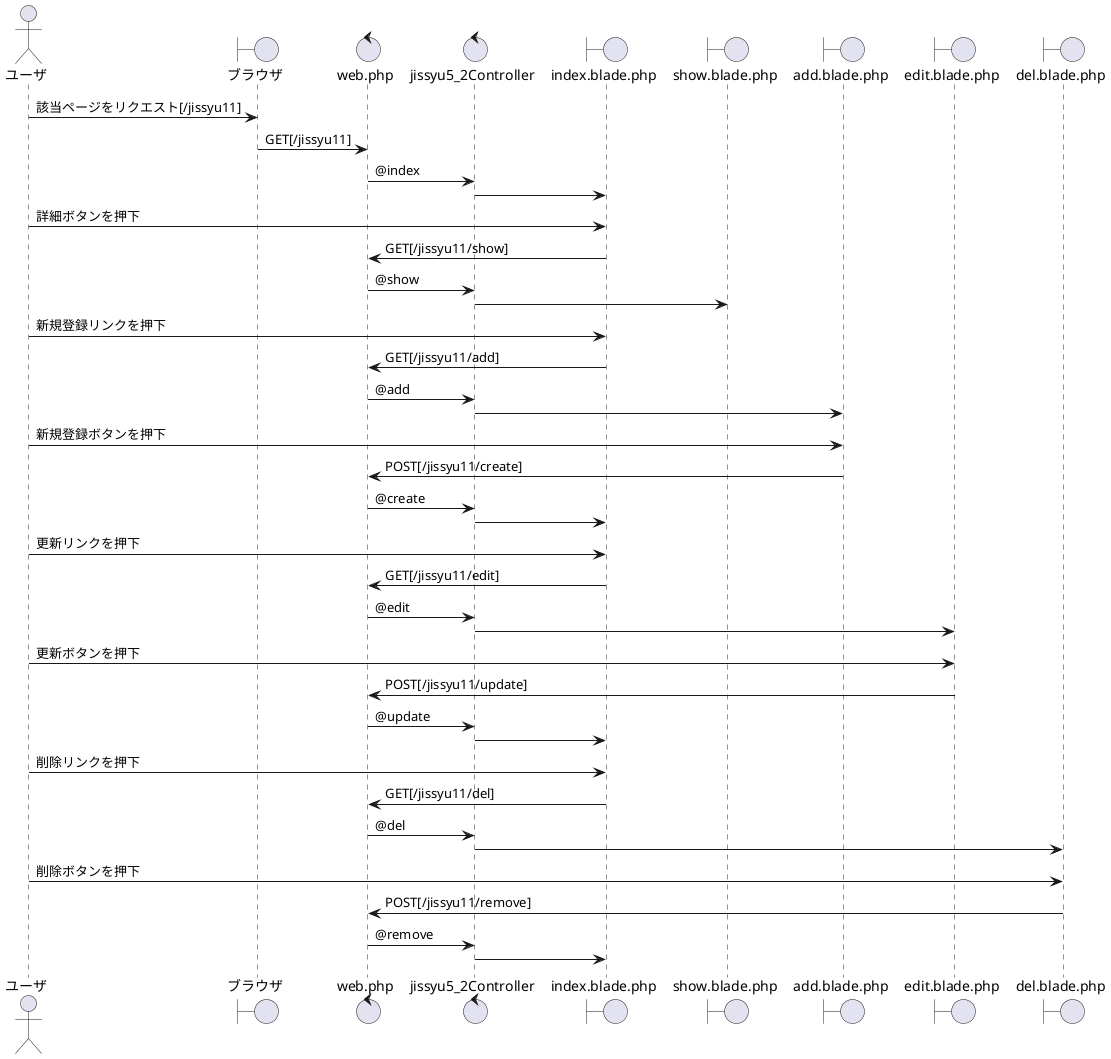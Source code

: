 @startuml jissyu5_2
actor ユーザ
boundary ブラウザ
control web.php
control jissyu5_2Controller
boundary index.blade.php
boundary show.blade.php
boundary add.blade.php
boundary edit.blade.php
boundary del.blade.php

ユーザ -> ブラウザ:該当ページをリクエスト[/jissyu11]
ブラウザ -> web.php:GET[/jissyu11]
web.php -> jissyu5_2Controller:@index
jissyu5_2Controller -> index.blade.php
ユーザ -> index.blade.php:詳細ボタンを押下
index.blade.php -> web.php:GET[/jissyu11/show]
web.php -> jissyu5_2Controller:@show
jissyu5_2Controller -> show.blade.php
ユーザ -> index.blade.php:新規登録リンクを押下
index.blade.php ->  web.php:GET[/jissyu11/add]
web.php -> jissyu5_2Controller:@add
jissyu5_2Controller -> add.blade.php
ユーザ -> add.blade.php:新規登録ボタンを押下
add.blade.php -> web.php:POST[/jissyu11/create]
web.php -> jissyu5_2Controller:@create
jissyu5_2Controller -> index.blade.php
ユーザ -> index.blade.php:更新リンクを押下
index.blade.php -> web.php:GET[/jissyu11/edit]
web.php -> jissyu5_2Controller:@edit
jissyu5_2Controller -> edit.blade.php
ユーザ -> edit.blade.php:更新ボタンを押下
edit.blade.php -> web.php:POST[/jissyu11/update]
web.php -> jissyu5_2Controller:@update
jissyu5_2Controller -> index.blade.php
ユーザ -> index.blade.php:削除リンクを押下
index.blade.php -> web.php:GET[/jissyu11/del]
web.php -> jissyu5_2Controller:@del
jissyu5_2Controller -> del.blade.php
ユーザ -> del.blade.php:削除ボタンを押下
del.blade.php -> web.php:POST[/jissyu11/remove]
web.php -> jissyu5_2Controller:@remove
jissyu5_2Controller -> index.blade.php
@enduml